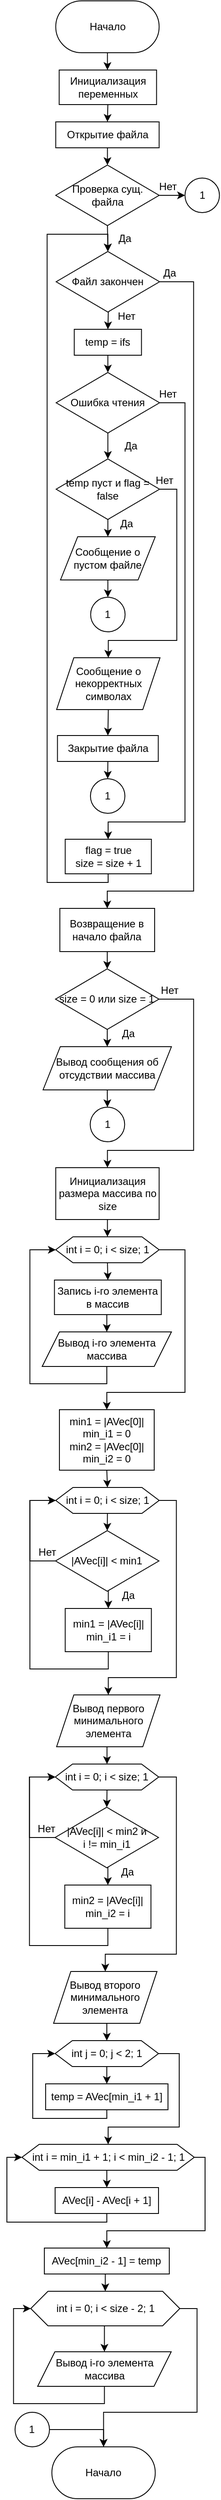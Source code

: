 <mxfile version="15.8.7" type="device"><diagram id="8P2StG2e36OxIDjnCMuH" name="Страница 1"><mxGraphModel dx="1360" dy="905" grid="1" gridSize="10" guides="1" tooltips="1" connect="1" arrows="1" fold="1" page="1" pageScale="1" pageWidth="300" pageHeight="3000" math="0" shadow="0"><root><mxCell id="0"/><mxCell id="1" parent="0"/><mxCell id="CxSaIvJOAAoxelaDRO3L-1" style="edgeStyle=orthogonalEdgeStyle;rounded=0;orthogonalLoop=1;jettySize=auto;html=1;exitX=0.5;exitY=1;exitDx=0;exitDy=0;entryX=0.5;entryY=0;entryDx=0;entryDy=0;" parent="1" source="CxSaIvJOAAoxelaDRO3L-2" edge="1"><mxGeometry relative="1" as="geometry"><mxPoint x="146.7" y="100" as="targetPoint"/></mxGeometry></mxCell><mxCell id="CxSaIvJOAAoxelaDRO3L-2" value="Начало" style="rounded=1;whiteSpace=wrap;html=1;arcSize=50;" parent="1" vertex="1"><mxGeometry x="86.7" y="20" width="120" height="60" as="geometry"/></mxCell><mxCell id="CxSaIvJOAAoxelaDRO3L-3" style="edgeStyle=orthogonalEdgeStyle;rounded=0;orthogonalLoop=1;jettySize=auto;html=1;exitX=1;exitY=0.5;exitDx=0;exitDy=0;entryX=0;entryY=0.5;entryDx=0;entryDy=0;" parent="1" source="CxSaIvJOAAoxelaDRO3L-5" target="CxSaIvJOAAoxelaDRO3L-6" edge="1"><mxGeometry relative="1" as="geometry"/></mxCell><mxCell id="CxSaIvJOAAoxelaDRO3L-4" style="edgeStyle=orthogonalEdgeStyle;rounded=0;orthogonalLoop=1;jettySize=auto;html=1;exitX=0.5;exitY=1;exitDx=0;exitDy=0;entryX=0.5;entryY=0;entryDx=0;entryDy=0;" parent="1" source="CxSaIvJOAAoxelaDRO3L-5" target="CxSaIvJOAAoxelaDRO3L-70" edge="1"><mxGeometry relative="1" as="geometry"/></mxCell><mxCell id="CxSaIvJOAAoxelaDRO3L-5" value="Проверка сущ. файла" style="rhombus;whiteSpace=wrap;html=1;strokeWidth=1;" parent="1" vertex="1"><mxGeometry x="86.7" y="210" width="120" height="70" as="geometry"/></mxCell><mxCell id="CxSaIvJOAAoxelaDRO3L-6" value="1" style="ellipse;whiteSpace=wrap;html=1;aspect=fixed;strokeWidth=1;" parent="1" vertex="1"><mxGeometry x="236.7" y="225" width="40" height="40" as="geometry"/></mxCell><mxCell id="CxSaIvJOAAoxelaDRO3L-7" value="Нет" style="text;html=1;strokeColor=none;fillColor=none;align=center;verticalAlign=middle;whiteSpace=wrap;rounded=0;" parent="1" vertex="1"><mxGeometry x="186.7" y="220" width="60" height="30" as="geometry"/></mxCell><mxCell id="CxSaIvJOAAoxelaDRO3L-8" value="Да" style="text;html=1;strokeColor=none;fillColor=none;align=center;verticalAlign=middle;whiteSpace=wrap;rounded=0;" parent="1" vertex="1"><mxGeometry x="136.7" y="280" width="60" height="30" as="geometry"/></mxCell><mxCell id="CxSaIvJOAAoxelaDRO3L-64" style="edgeStyle=orthogonalEdgeStyle;rounded=0;orthogonalLoop=1;jettySize=auto;html=1;exitX=0.5;exitY=1;exitDx=0;exitDy=0;entryX=0.5;entryY=0;entryDx=0;entryDy=0;" parent="1" source="CxSaIvJOAAoxelaDRO3L-65" target="CxSaIvJOAAoxelaDRO3L-67" edge="1"><mxGeometry relative="1" as="geometry"/></mxCell><mxCell id="CxSaIvJOAAoxelaDRO3L-65" value="&lt;span&gt;Инициализация переменных&lt;/span&gt;" style="rounded=0;whiteSpace=wrap;html=1;" parent="1" vertex="1"><mxGeometry x="90.7" y="100" width="113" height="40" as="geometry"/></mxCell><mxCell id="CxSaIvJOAAoxelaDRO3L-66" style="edgeStyle=orthogonalEdgeStyle;rounded=0;orthogonalLoop=1;jettySize=auto;html=1;exitX=0.5;exitY=1;exitDx=0;exitDy=0;entryX=0.5;entryY=0;entryDx=0;entryDy=0;" parent="1" source="CxSaIvJOAAoxelaDRO3L-67" target="CxSaIvJOAAoxelaDRO3L-5" edge="1"><mxGeometry relative="1" as="geometry"/></mxCell><mxCell id="CxSaIvJOAAoxelaDRO3L-67" value="Открытие файла" style="rounded=0;whiteSpace=wrap;html=1;" parent="1" vertex="1"><mxGeometry x="86.7" y="160" width="120" height="30" as="geometry"/></mxCell><mxCell id="CxSaIvJOAAoxelaDRO3L-68" style="edgeStyle=orthogonalEdgeStyle;rounded=0;orthogonalLoop=1;jettySize=auto;html=1;exitX=0.5;exitY=1;exitDx=0;exitDy=0;entryX=0.5;entryY=0;entryDx=0;entryDy=0;" parent="1" target="CxSaIvJOAAoxelaDRO3L-72" edge="1"><mxGeometry relative="1" as="geometry"><mxPoint x="147.7" y="380" as="sourcePoint"/></mxGeometry></mxCell><mxCell id="CxSaIvJOAAoxelaDRO3L-69" style="edgeStyle=orthogonalEdgeStyle;rounded=0;orthogonalLoop=1;jettySize=auto;html=1;exitX=1;exitY=0.5;exitDx=0;exitDy=0;entryX=0.5;entryY=0;entryDx=0;entryDy=0;" parent="1" source="CxSaIvJOAAoxelaDRO3L-70" target="CxSaIvJOAAoxelaDRO3L-93" edge="1"><mxGeometry relative="1" as="geometry"><Array as="points"><mxPoint x="246.7" y="345"/><mxPoint x="246.7" y="1050"/><mxPoint x="146.7" y="1050"/></Array></mxGeometry></mxCell><mxCell id="CxSaIvJOAAoxelaDRO3L-70" value="Файл закончен" style="rhombus;whiteSpace=wrap;html=1;" parent="1" vertex="1"><mxGeometry x="87.2" y="310" width="120" height="70" as="geometry"/></mxCell><mxCell id="CxSaIvJOAAoxelaDRO3L-71" style="edgeStyle=orthogonalEdgeStyle;rounded=0;orthogonalLoop=1;jettySize=auto;html=1;exitX=0.5;exitY=1;exitDx=0;exitDy=0;entryX=0.5;entryY=0;entryDx=0;entryDy=0;" parent="1" source="CxSaIvJOAAoxelaDRO3L-72" target="CxSaIvJOAAoxelaDRO3L-76" edge="1"><mxGeometry relative="1" as="geometry"/></mxCell><mxCell id="CxSaIvJOAAoxelaDRO3L-72" value="temp = ifs" style="rounded=0;whiteSpace=wrap;html=1;" parent="1" vertex="1"><mxGeometry x="108.2" y="400" width="78" height="30" as="geometry"/></mxCell><mxCell id="CxSaIvJOAAoxelaDRO3L-73" value="Нет" style="text;html=1;strokeColor=none;fillColor=none;align=center;verticalAlign=middle;whiteSpace=wrap;rounded=0;" parent="1" vertex="1"><mxGeometry x="139.2" y="370" width="60" height="30" as="geometry"/></mxCell><mxCell id="CxSaIvJOAAoxelaDRO3L-74" style="edgeStyle=orthogonalEdgeStyle;rounded=0;orthogonalLoop=1;jettySize=auto;html=1;exitX=0.5;exitY=1;exitDx=0;exitDy=0;entryX=0.5;entryY=0;entryDx=0;entryDy=0;" parent="1" source="CxSaIvJOAAoxelaDRO3L-76" target="CxSaIvJOAAoxelaDRO3L-79" edge="1"><mxGeometry relative="1" as="geometry"/></mxCell><mxCell id="CxSaIvJOAAoxelaDRO3L-75" style="edgeStyle=orthogonalEdgeStyle;rounded=0;orthogonalLoop=1;jettySize=auto;html=1;exitX=1;exitY=0.5;exitDx=0;exitDy=0;entryX=0.5;entryY=0;entryDx=0;entryDy=0;" parent="1" source="CxSaIvJOAAoxelaDRO3L-76" edge="1"><mxGeometry relative="1" as="geometry"><Array as="points"><mxPoint x="236.7" y="485"/><mxPoint x="236.7" y="970"/><mxPoint x="147.7" y="970"/></Array><mxPoint x="147.47" y="990.0" as="targetPoint"/></mxGeometry></mxCell><mxCell id="CxSaIvJOAAoxelaDRO3L-76" value="Ошибка чтения" style="rhombus;whiteSpace=wrap;html=1;" parent="1" vertex="1"><mxGeometry x="87.2" y="450" width="120" height="70" as="geometry"/></mxCell><mxCell id="CxSaIvJOAAoxelaDRO3L-77" style="edgeStyle=orthogonalEdgeStyle;rounded=0;orthogonalLoop=1;jettySize=auto;html=1;exitX=0.5;exitY=1;exitDx=0;exitDy=0;entryX=0.5;entryY=0;entryDx=0;entryDy=0;" parent="1" source="CxSaIvJOAAoxelaDRO3L-79" edge="1"><mxGeometry relative="1" as="geometry"><mxPoint x="147.2" y="640" as="targetPoint"/></mxGeometry></mxCell><mxCell id="CxSaIvJOAAoxelaDRO3L-78" style="edgeStyle=orthogonalEdgeStyle;rounded=0;orthogonalLoop=1;jettySize=auto;html=1;exitX=1;exitY=0.5;exitDx=0;exitDy=0;entryX=0.5;entryY=0;entryDx=0;entryDy=0;" parent="1" source="CxSaIvJOAAoxelaDRO3L-79" edge="1"><mxGeometry relative="1" as="geometry"><mxPoint x="147.7" y="780" as="targetPoint"/><Array as="points"><mxPoint x="227.2" y="585"/><mxPoint x="227.2" y="760"/><mxPoint x="147.2" y="760"/></Array></mxGeometry></mxCell><mxCell id="CxSaIvJOAAoxelaDRO3L-79" value="temp пуст и flag = false" style="rhombus;whiteSpace=wrap;html=1;" parent="1" vertex="1"><mxGeometry x="87.2" y="550" width="120" height="70" as="geometry"/></mxCell><mxCell id="CxSaIvJOAAoxelaDRO3L-80" value="Нет" style="text;html=1;strokeColor=none;fillColor=none;align=center;verticalAlign=middle;whiteSpace=wrap;rounded=0;" parent="1" vertex="1"><mxGeometry x="187.2" y="460" width="60" height="30" as="geometry"/></mxCell><mxCell id="CxSaIvJOAAoxelaDRO3L-81" style="edgeStyle=orthogonalEdgeStyle;rounded=0;orthogonalLoop=1;jettySize=auto;html=1;exitX=0.5;exitY=1;exitDx=0;exitDy=0;entryX=0.5;entryY=0;entryDx=0;entryDy=0;" parent="1" target="CxSaIvJOAAoxelaDRO3L-82" edge="1"><mxGeometry relative="1" as="geometry"><mxPoint x="147.2" y="690" as="sourcePoint"/></mxGeometry></mxCell><mxCell id="CxSaIvJOAAoxelaDRO3L-82" value="1" style="ellipse;whiteSpace=wrap;html=1;aspect=fixed;strokeWidth=1;" parent="1" vertex="1"><mxGeometry x="127.2" y="710" width="40" height="40" as="geometry"/></mxCell><mxCell id="CxSaIvJOAAoxelaDRO3L-83" value="Да" style="text;html=1;strokeColor=none;fillColor=none;align=center;verticalAlign=middle;whiteSpace=wrap;rounded=0;" parent="1" vertex="1"><mxGeometry x="139.2" y="610" width="60" height="30" as="geometry"/></mxCell><mxCell id="CxSaIvJOAAoxelaDRO3L-85" value="Нет" style="text;html=1;strokeColor=none;fillColor=none;align=center;verticalAlign=middle;whiteSpace=wrap;rounded=0;" parent="1" vertex="1"><mxGeometry x="183.2" y="560" width="60" height="30" as="geometry"/></mxCell><mxCell id="CxSaIvJOAAoxelaDRO3L-86" value="1" style="ellipse;whiteSpace=wrap;html=1;aspect=fixed;strokeWidth=1;" parent="1" vertex="1"><mxGeometry x="126.97" y="920" width="40" height="40" as="geometry"/></mxCell><mxCell id="CxSaIvJOAAoxelaDRO3L-87" value="&lt;span&gt;Сообщение о пустом файле&lt;/span&gt;" style="shape=parallelogram;perimeter=parallelogramPerimeter;whiteSpace=wrap;html=1;fixedSize=1;" parent="1" vertex="1"><mxGeometry x="92.2" y="640" width="110" height="50" as="geometry"/></mxCell><mxCell id="CxSaIvJOAAoxelaDRO3L-147" style="edgeStyle=orthogonalEdgeStyle;rounded=0;orthogonalLoop=1;jettySize=auto;html=1;exitX=0.5;exitY=1;exitDx=0;exitDy=0;entryX=0.5;entryY=0;entryDx=0;entryDy=0;" parent="1" source="CxSaIvJOAAoxelaDRO3L-88" target="CxSaIvJOAAoxelaDRO3L-146" edge="1"><mxGeometry relative="1" as="geometry"/></mxCell><mxCell id="CxSaIvJOAAoxelaDRO3L-88" value="&lt;span&gt;Сообщение о некорректных символах&lt;/span&gt;" style="shape=parallelogram;perimeter=parallelogramPerimeter;whiteSpace=wrap;html=1;fixedSize=1;" parent="1" vertex="1"><mxGeometry x="87.7" y="780" width="120" height="60" as="geometry"/></mxCell><mxCell id="CxSaIvJOAAoxelaDRO3L-89" style="edgeStyle=orthogonalEdgeStyle;rounded=0;orthogonalLoop=1;jettySize=auto;html=1;exitX=0.5;exitY=1;exitDx=0;exitDy=0;entryX=0.5;entryY=0;entryDx=0;entryDy=0;" parent="1" target="CxSaIvJOAAoxelaDRO3L-70" edge="1"><mxGeometry relative="1" as="geometry"><mxPoint x="16.7" y="275.429" as="targetPoint"/><Array as="points"><mxPoint x="147.7" y="1040"/><mxPoint x="76.7" y="1040"/><mxPoint x="76.7" y="290"/><mxPoint x="146.7" y="290"/></Array><mxPoint x="147.47" y="1020.0" as="sourcePoint"/></mxGeometry></mxCell><mxCell id="CxSaIvJOAAoxelaDRO3L-91" value="Да" style="text;html=1;strokeColor=none;fillColor=none;align=center;verticalAlign=middle;whiteSpace=wrap;rounded=0;" parent="1" vertex="1"><mxGeometry x="144.2" y="520" width="60" height="30" as="geometry"/></mxCell><mxCell id="CxSaIvJOAAoxelaDRO3L-92" style="edgeStyle=orthogonalEdgeStyle;rounded=0;orthogonalLoop=1;jettySize=auto;html=1;exitX=0.5;exitY=1;exitDx=0;exitDy=0;entryX=0.5;entryY=0;entryDx=0;entryDy=0;" parent="1" source="CxSaIvJOAAoxelaDRO3L-93" edge="1"><mxGeometry relative="1" as="geometry"><mxPoint x="146.47" y="1140" as="targetPoint"/></mxGeometry></mxCell><mxCell id="CxSaIvJOAAoxelaDRO3L-93" value="Возвращение в начало файла" style="rounded=0;whiteSpace=wrap;html=1;" parent="1" vertex="1"><mxGeometry x="91.47" y="1070" width="110" height="50" as="geometry"/></mxCell><mxCell id="CxSaIvJOAAoxelaDRO3L-94" value="Да" style="text;html=1;strokeColor=none;fillColor=none;align=center;verticalAlign=middle;whiteSpace=wrap;rounded=0;" parent="1" vertex="1"><mxGeometry x="188.7" y="320" width="60" height="30" as="geometry"/></mxCell><mxCell id="CxSaIvJOAAoxelaDRO3L-148" style="edgeStyle=orthogonalEdgeStyle;rounded=0;orthogonalLoop=1;jettySize=auto;html=1;exitX=0.5;exitY=1;exitDx=0;exitDy=0;entryX=0.5;entryY=0;entryDx=0;entryDy=0;" parent="1" source="CxSaIvJOAAoxelaDRO3L-146" target="CxSaIvJOAAoxelaDRO3L-86" edge="1"><mxGeometry relative="1" as="geometry"/></mxCell><mxCell id="CxSaIvJOAAoxelaDRO3L-146" value="Закрытие файла" style="rounded=0;whiteSpace=wrap;html=1;" parent="1" vertex="1"><mxGeometry x="88.7" y="870" width="117" height="30" as="geometry"/></mxCell><mxCell id="CxSaIvJOAAoxelaDRO3L-149" value="flag = true&lt;br&gt;size = size + 1" style="rounded=0;whiteSpace=wrap;html=1;" parent="1" vertex="1"><mxGeometry x="97.7" y="990" width="100" height="40" as="geometry"/></mxCell><mxCell id="CxSaIvJOAAoxelaDRO3L-153" style="edgeStyle=orthogonalEdgeStyle;rounded=0;orthogonalLoop=1;jettySize=auto;html=1;exitX=0.5;exitY=1;exitDx=0;exitDy=0;entryX=0.5;entryY=0;entryDx=0;entryDy=0;" parent="1" source="CxSaIvJOAAoxelaDRO3L-151" target="CxSaIvJOAAoxelaDRO3L-152" edge="1"><mxGeometry relative="1" as="geometry"/></mxCell><mxCell id="CxSaIvJOAAoxelaDRO3L-158" style="edgeStyle=orthogonalEdgeStyle;rounded=0;orthogonalLoop=1;jettySize=auto;html=1;exitX=1;exitY=0.5;exitDx=0;exitDy=0;entryX=0.5;entryY=0;entryDx=0;entryDy=0;" parent="1" source="CxSaIvJOAAoxelaDRO3L-151" target="CxSaIvJOAAoxelaDRO3L-157" edge="1"><mxGeometry relative="1" as="geometry"><Array as="points"><mxPoint x="246.7" y="1175"/><mxPoint x="246.7" y="1350"/><mxPoint x="146.7" y="1350"/></Array></mxGeometry></mxCell><mxCell id="CxSaIvJOAAoxelaDRO3L-151" value="size = 0 или size = 1" style="rhombus;whiteSpace=wrap;html=1;" parent="1" vertex="1"><mxGeometry x="86.47" y="1140" width="120" height="70" as="geometry"/></mxCell><mxCell id="CxSaIvJOAAoxelaDRO3L-155" style="edgeStyle=orthogonalEdgeStyle;rounded=0;orthogonalLoop=1;jettySize=auto;html=1;exitX=0.5;exitY=1;exitDx=0;exitDy=0;entryX=0.5;entryY=0;entryDx=0;entryDy=0;" parent="1" source="CxSaIvJOAAoxelaDRO3L-152" target="CxSaIvJOAAoxelaDRO3L-154" edge="1"><mxGeometry relative="1" as="geometry"/></mxCell><mxCell id="CxSaIvJOAAoxelaDRO3L-152" value="Вывод сообщения об отсудствии массива" style="shape=parallelogram;perimeter=parallelogramPerimeter;whiteSpace=wrap;html=1;fixedSize=1;" parent="1" vertex="1"><mxGeometry x="71.97" y="1230" width="149" height="50" as="geometry"/></mxCell><mxCell id="CxSaIvJOAAoxelaDRO3L-154" value="1" style="ellipse;whiteSpace=wrap;html=1;aspect=fixed;strokeWidth=1;" parent="1" vertex="1"><mxGeometry x="126.7" y="1300" width="40" height="40" as="geometry"/></mxCell><mxCell id="CxSaIvJOAAoxelaDRO3L-156" value="Да" style="text;html=1;strokeColor=none;fillColor=none;align=center;verticalAlign=middle;whiteSpace=wrap;rounded=0;" parent="1" vertex="1"><mxGeometry x="141.47" y="1200" width="60" height="30" as="geometry"/></mxCell><mxCell id="CxSaIvJOAAoxelaDRO3L-162" style="edgeStyle=orthogonalEdgeStyle;rounded=0;orthogonalLoop=1;jettySize=auto;html=1;exitX=0.5;exitY=1;exitDx=0;exitDy=0;entryX=0.5;entryY=0;entryDx=0;entryDy=0;" parent="1" source="CxSaIvJOAAoxelaDRO3L-157" target="CxSaIvJOAAoxelaDRO3L-160" edge="1"><mxGeometry relative="1" as="geometry"/></mxCell><mxCell id="CxSaIvJOAAoxelaDRO3L-157" value="Инициализация размера массива по size" style="rounded=0;whiteSpace=wrap;html=1;" parent="1" vertex="1"><mxGeometry x="86.7" y="1370" width="120" height="60" as="geometry"/></mxCell><mxCell id="CxSaIvJOAAoxelaDRO3L-159" value="Нет" style="text;html=1;strokeColor=none;fillColor=none;align=center;verticalAlign=middle;whiteSpace=wrap;rounded=0;" parent="1" vertex="1"><mxGeometry x="188.7" y="1150" width="60" height="30" as="geometry"/></mxCell><mxCell id="CxSaIvJOAAoxelaDRO3L-163" style="edgeStyle=orthogonalEdgeStyle;rounded=0;orthogonalLoop=1;jettySize=auto;html=1;exitX=0.5;exitY=1;exitDx=0;exitDy=0;entryX=0.5;entryY=0;entryDx=0;entryDy=0;" parent="1" source="CxSaIvJOAAoxelaDRO3L-160" target="CxSaIvJOAAoxelaDRO3L-161" edge="1"><mxGeometry relative="1" as="geometry"/></mxCell><mxCell id="CxSaIvJOAAoxelaDRO3L-168" style="edgeStyle=orthogonalEdgeStyle;rounded=0;orthogonalLoop=1;jettySize=auto;html=1;exitX=1;exitY=0.5;exitDx=0;exitDy=0;entryX=0.5;entryY=0;entryDx=0;entryDy=0;" parent="1" source="CxSaIvJOAAoxelaDRO3L-160" target="CxSaIvJOAAoxelaDRO3L-167" edge="1"><mxGeometry relative="1" as="geometry"><Array as="points"><mxPoint x="236.7" y="1465"/><mxPoint x="236.7" y="1630"/><mxPoint x="145.7" y="1630"/></Array></mxGeometry></mxCell><mxCell id="CxSaIvJOAAoxelaDRO3L-160" value="int i = 0; i &amp;lt; size; 1" style="shape=hexagon;perimeter=hexagonPerimeter2;whiteSpace=wrap;html=1;fixedSize=1;" parent="1" vertex="1"><mxGeometry x="86.7" y="1450" width="120" height="30" as="geometry"/></mxCell><mxCell id="CxSaIvJOAAoxelaDRO3L-165" style="edgeStyle=orthogonalEdgeStyle;rounded=0;orthogonalLoop=1;jettySize=auto;html=1;exitX=0.5;exitY=1;exitDx=0;exitDy=0;entryX=0.5;entryY=0;entryDx=0;entryDy=0;" parent="1" source="CxSaIvJOAAoxelaDRO3L-161" target="CxSaIvJOAAoxelaDRO3L-164" edge="1"><mxGeometry relative="1" as="geometry"/></mxCell><mxCell id="CxSaIvJOAAoxelaDRO3L-161" value="Запись i-го элемента в массив" style="rounded=0;whiteSpace=wrap;html=1;" parent="1" vertex="1"><mxGeometry x="85.2" y="1500" width="124" height="40" as="geometry"/></mxCell><mxCell id="CxSaIvJOAAoxelaDRO3L-166" style="edgeStyle=orthogonalEdgeStyle;rounded=0;orthogonalLoop=1;jettySize=auto;html=1;exitX=0.5;exitY=1;exitDx=0;exitDy=0;entryX=0;entryY=0.5;entryDx=0;entryDy=0;" parent="1" source="CxSaIvJOAAoxelaDRO3L-164" target="CxSaIvJOAAoxelaDRO3L-160" edge="1"><mxGeometry relative="1" as="geometry"><Array as="points"><mxPoint x="145.7" y="1620"/><mxPoint x="56.7" y="1620"/><mxPoint x="56.7" y="1465"/></Array></mxGeometry></mxCell><mxCell id="CxSaIvJOAAoxelaDRO3L-164" value="Вывод i-го элемента массива" style="shape=parallelogram;perimeter=parallelogramPerimeter;whiteSpace=wrap;html=1;fixedSize=1;" parent="1" vertex="1"><mxGeometry x="70.97" y="1560" width="150" height="40" as="geometry"/></mxCell><mxCell id="CxSaIvJOAAoxelaDRO3L-170" style="edgeStyle=orthogonalEdgeStyle;rounded=0;orthogonalLoop=1;jettySize=auto;html=1;exitX=0.5;exitY=1;exitDx=0;exitDy=0;entryX=0.5;entryY=0;entryDx=0;entryDy=0;" parent="1" source="CxSaIvJOAAoxelaDRO3L-167" target="CxSaIvJOAAoxelaDRO3L-169" edge="1"><mxGeometry relative="1" as="geometry"/></mxCell><mxCell id="CxSaIvJOAAoxelaDRO3L-167" value="&lt;div&gt;min1 = |AVec[0]|&lt;/div&gt;&lt;div&gt;&lt;span&gt;min_i1 = 0&lt;/span&gt;&lt;/div&gt;&lt;div&gt;&lt;span&gt;min2 = |AVec[0]|&lt;/span&gt;&lt;/div&gt;&lt;div&gt;&lt;span&gt;min_i2 = 0&lt;/span&gt;&lt;/div&gt;" style="rounded=0;whiteSpace=wrap;html=1;" parent="1" vertex="1"><mxGeometry x="90.97" y="1650" width="110" height="70" as="geometry"/></mxCell><mxCell id="CxSaIvJOAAoxelaDRO3L-173" style="edgeStyle=orthogonalEdgeStyle;rounded=0;orthogonalLoop=1;jettySize=auto;html=1;exitX=0.5;exitY=1;exitDx=0;exitDy=0;entryX=0.5;entryY=0;entryDx=0;entryDy=0;" parent="1" source="CxSaIvJOAAoxelaDRO3L-169" target="CxSaIvJOAAoxelaDRO3L-172" edge="1"><mxGeometry relative="1" as="geometry"/></mxCell><mxCell id="CxSaIvJOAAoxelaDRO3L-199" style="edgeStyle=orthogonalEdgeStyle;rounded=0;orthogonalLoop=1;jettySize=auto;html=1;exitX=1;exitY=0.5;exitDx=0;exitDy=0;entryX=0.5;entryY=0;entryDx=0;entryDy=0;" parent="1" source="CxSaIvJOAAoxelaDRO3L-169" target="CxSaIvJOAAoxelaDRO3L-198" edge="1"><mxGeometry relative="1" as="geometry"><Array as="points"><mxPoint x="226.7" y="1755"/><mxPoint x="226.7" y="1960"/><mxPoint x="147.7" y="1960"/></Array></mxGeometry></mxCell><mxCell id="CxSaIvJOAAoxelaDRO3L-169" value="int i = 0; i &amp;lt; size; 1" style="shape=hexagon;perimeter=hexagonPerimeter2;whiteSpace=wrap;html=1;fixedSize=1;" parent="1" vertex="1"><mxGeometry x="86.7" y="1740" width="120" height="30" as="geometry"/></mxCell><mxCell id="CxSaIvJOAAoxelaDRO3L-175" style="edgeStyle=orthogonalEdgeStyle;rounded=0;orthogonalLoop=1;jettySize=auto;html=1;exitX=0.5;exitY=1;exitDx=0;exitDy=0;entryX=0.5;entryY=0;entryDx=0;entryDy=0;" parent="1" source="CxSaIvJOAAoxelaDRO3L-172" target="CxSaIvJOAAoxelaDRO3L-174" edge="1"><mxGeometry relative="1" as="geometry"/></mxCell><mxCell id="CxSaIvJOAAoxelaDRO3L-178" style="edgeStyle=orthogonalEdgeStyle;rounded=0;orthogonalLoop=1;jettySize=auto;html=1;exitX=0;exitY=0.5;exitDx=0;exitDy=0;entryX=0;entryY=0.5;entryDx=0;entryDy=0;" parent="1" source="CxSaIvJOAAoxelaDRO3L-172" target="CxSaIvJOAAoxelaDRO3L-169" edge="1"><mxGeometry relative="1" as="geometry"><Array as="points"><mxPoint x="56.7" y="1825"/><mxPoint x="56.7" y="1755"/></Array></mxGeometry></mxCell><mxCell id="CxSaIvJOAAoxelaDRO3L-172" value="|AVec[i]| &amp;lt; min1" style="rhombus;whiteSpace=wrap;html=1;" parent="1" vertex="1"><mxGeometry x="86.47" y="1790" width="120" height="70" as="geometry"/></mxCell><mxCell id="CxSaIvJOAAoxelaDRO3L-177" style="edgeStyle=orthogonalEdgeStyle;rounded=0;orthogonalLoop=1;jettySize=auto;html=1;exitX=0.5;exitY=1;exitDx=0;exitDy=0;entryX=0;entryY=0.5;entryDx=0;entryDy=0;" parent="1" source="CxSaIvJOAAoxelaDRO3L-174" target="CxSaIvJOAAoxelaDRO3L-169" edge="1"><mxGeometry relative="1" as="geometry"><Array as="points"><mxPoint x="147.7" y="1950"/><mxPoint x="56.7" y="1950"/><mxPoint x="56.7" y="1755"/></Array></mxGeometry></mxCell><mxCell id="CxSaIvJOAAoxelaDRO3L-174" value="&lt;div&gt;min1 = |AVec[i]|&lt;/div&gt;&lt;div&gt;&lt;span&gt;min_i1 = i&lt;/span&gt;&lt;/div&gt;" style="rounded=0;whiteSpace=wrap;html=1;" parent="1" vertex="1"><mxGeometry x="97.7" y="1880" width="100" height="50" as="geometry"/></mxCell><mxCell id="CxSaIvJOAAoxelaDRO3L-179" value="Нет" style="text;html=1;strokeColor=none;fillColor=none;align=center;verticalAlign=middle;whiteSpace=wrap;rounded=0;" parent="1" vertex="1"><mxGeometry x="46.7" y="1800" width="60" height="30" as="geometry"/></mxCell><mxCell id="CxSaIvJOAAoxelaDRO3L-180" value="Да" style="text;html=1;strokeColor=none;fillColor=none;align=center;verticalAlign=middle;whiteSpace=wrap;rounded=0;" parent="1" vertex="1"><mxGeometry x="140.97" y="1850" width="60" height="30" as="geometry"/></mxCell><mxCell id="CxSaIvJOAAoxelaDRO3L-181" style="edgeStyle=orthogonalEdgeStyle;rounded=0;orthogonalLoop=1;jettySize=auto;html=1;exitX=0.5;exitY=1;exitDx=0;exitDy=0;entryX=0.5;entryY=0;entryDx=0;entryDy=0;" parent="1" source="CxSaIvJOAAoxelaDRO3L-182" target="CxSaIvJOAAoxelaDRO3L-185" edge="1"><mxGeometry relative="1" as="geometry"/></mxCell><mxCell id="CxSaIvJOAAoxelaDRO3L-202" style="edgeStyle=orthogonalEdgeStyle;rounded=0;orthogonalLoop=1;jettySize=auto;html=1;exitX=1;exitY=0.5;exitDx=0;exitDy=0;entryX=0.5;entryY=0;entryDx=0;entryDy=0;" parent="1" source="CxSaIvJOAAoxelaDRO3L-182" target="CxSaIvJOAAoxelaDRO3L-201" edge="1"><mxGeometry relative="1" as="geometry"><Array as="points"><mxPoint x="226.7" y="2075"/><mxPoint x="226.7" y="2280"/><mxPoint x="144.7" y="2280"/></Array></mxGeometry></mxCell><mxCell id="CxSaIvJOAAoxelaDRO3L-182" value="int i = 0; i &amp;lt; size; 1" style="shape=hexagon;perimeter=hexagonPerimeter2;whiteSpace=wrap;html=1;fixedSize=1;" parent="1" vertex="1"><mxGeometry x="86.2" y="2060" width="120" height="30" as="geometry"/></mxCell><mxCell id="CxSaIvJOAAoxelaDRO3L-183" style="edgeStyle=orthogonalEdgeStyle;rounded=0;orthogonalLoop=1;jettySize=auto;html=1;exitX=0.5;exitY=1;exitDx=0;exitDy=0;entryX=0.5;entryY=0;entryDx=0;entryDy=0;" parent="1" source="CxSaIvJOAAoxelaDRO3L-185" target="CxSaIvJOAAoxelaDRO3L-187" edge="1"><mxGeometry relative="1" as="geometry"/></mxCell><mxCell id="CxSaIvJOAAoxelaDRO3L-184" style="edgeStyle=orthogonalEdgeStyle;rounded=0;orthogonalLoop=1;jettySize=auto;html=1;exitX=0;exitY=0.5;exitDx=0;exitDy=0;entryX=0;entryY=0.5;entryDx=0;entryDy=0;" parent="1" source="CxSaIvJOAAoxelaDRO3L-185" target="CxSaIvJOAAoxelaDRO3L-182" edge="1"><mxGeometry relative="1" as="geometry"><Array as="points"><mxPoint x="56.2" y="2145"/><mxPoint x="56.2" y="2075"/></Array></mxGeometry></mxCell><mxCell id="CxSaIvJOAAoxelaDRO3L-185" value="|AVec[i]| &amp;lt; min2 и&lt;br&gt;i != min_i1" style="rhombus;whiteSpace=wrap;html=1;" parent="1" vertex="1"><mxGeometry x="85.97" y="2110" width="120" height="70" as="geometry"/></mxCell><mxCell id="CxSaIvJOAAoxelaDRO3L-186" style="edgeStyle=orthogonalEdgeStyle;rounded=0;orthogonalLoop=1;jettySize=auto;html=1;exitX=0.5;exitY=1;exitDx=0;exitDy=0;entryX=0;entryY=0.5;entryDx=0;entryDy=0;" parent="1" source="CxSaIvJOAAoxelaDRO3L-187" target="CxSaIvJOAAoxelaDRO3L-182" edge="1"><mxGeometry relative="1" as="geometry"><Array as="points"><mxPoint x="147.2" y="2270"/><mxPoint x="56.2" y="2270"/><mxPoint x="56.2" y="2075"/></Array></mxGeometry></mxCell><mxCell id="CxSaIvJOAAoxelaDRO3L-187" value="&lt;div&gt;min2 = |AVec[i]|&lt;/div&gt;&lt;div&gt;&lt;span&gt;min_i2 = i&lt;/span&gt;&lt;/div&gt;" style="rounded=0;whiteSpace=wrap;html=1;" parent="1" vertex="1"><mxGeometry x="97.2" y="2200" width="100" height="50" as="geometry"/></mxCell><mxCell id="CxSaIvJOAAoxelaDRO3L-188" value="Нет" style="text;html=1;strokeColor=none;fillColor=none;align=center;verticalAlign=middle;whiteSpace=wrap;rounded=0;" parent="1" vertex="1"><mxGeometry x="46.2" y="2120" width="60" height="30" as="geometry"/></mxCell><mxCell id="CxSaIvJOAAoxelaDRO3L-189" value="Да" style="text;html=1;strokeColor=none;fillColor=none;align=center;verticalAlign=middle;whiteSpace=wrap;rounded=0;" parent="1" vertex="1"><mxGeometry x="140.47" y="2170" width="60" height="30" as="geometry"/></mxCell><mxCell id="CxSaIvJOAAoxelaDRO3L-200" style="edgeStyle=orthogonalEdgeStyle;rounded=0;orthogonalLoop=1;jettySize=auto;html=1;exitX=0.5;exitY=1;exitDx=0;exitDy=0;entryX=0.5;entryY=0;entryDx=0;entryDy=0;" parent="1" source="CxSaIvJOAAoxelaDRO3L-198" target="CxSaIvJOAAoxelaDRO3L-182" edge="1"><mxGeometry relative="1" as="geometry"/></mxCell><mxCell id="CxSaIvJOAAoxelaDRO3L-198" value="Вывод первого минимального элемента" style="shape=parallelogram;perimeter=parallelogramPerimeter;whiteSpace=wrap;html=1;fixedSize=1;" parent="1" vertex="1"><mxGeometry x="87.7" y="1980" width="120" height="60" as="geometry"/></mxCell><mxCell id="a4aNZBdOpsdERgF9vzv1-2" style="edgeStyle=orthogonalEdgeStyle;rounded=0;orthogonalLoop=1;jettySize=auto;html=1;exitX=0.5;exitY=1;exitDx=0;exitDy=0;entryX=0.5;entryY=0;entryDx=0;entryDy=0;" edge="1" parent="1" source="CxSaIvJOAAoxelaDRO3L-201" target="a4aNZBdOpsdERgF9vzv1-1"><mxGeometry relative="1" as="geometry"/></mxCell><mxCell id="CxSaIvJOAAoxelaDRO3L-201" value="Вывод второго минимального элемента" style="shape=parallelogram;perimeter=parallelogramPerimeter;whiteSpace=wrap;html=1;fixedSize=1;" parent="1" vertex="1"><mxGeometry x="84.2" y="2300" width="120" height="60" as="geometry"/></mxCell><mxCell id="CxSaIvJOAAoxelaDRO3L-212" style="edgeStyle=orthogonalEdgeStyle;rounded=0;orthogonalLoop=1;jettySize=auto;html=1;exitX=0.5;exitY=1;exitDx=0;exitDy=0;entryX=0.5;entryY=0;entryDx=0;entryDy=0;" parent="1" source="CxSaIvJOAAoxelaDRO3L-209" target="CxSaIvJOAAoxelaDRO3L-211" edge="1"><mxGeometry relative="1" as="geometry"/></mxCell><mxCell id="CxSaIvJOAAoxelaDRO3L-216" style="edgeStyle=orthogonalEdgeStyle;rounded=0;orthogonalLoop=1;jettySize=auto;html=1;exitX=1;exitY=0.5;exitDx=0;exitDy=0;entryX=0.5;entryY=0;entryDx=0;entryDy=0;" parent="1" source="CxSaIvJOAAoxelaDRO3L-209" target="CxSaIvJOAAoxelaDRO3L-214" edge="1"><mxGeometry relative="1" as="geometry"><Array as="points"><mxPoint x="250.7" y="2690"/><mxPoint x="250.7" y="2810"/><mxPoint x="142.7" y="2810"/></Array></mxGeometry></mxCell><mxCell id="CxSaIvJOAAoxelaDRO3L-209" value="int i = 0; i &amp;lt; size - 2; 1" style="shape=hexagon;perimeter=hexagonPerimeter2;whiteSpace=wrap;html=1;fixedSize=1;" parent="1" vertex="1"><mxGeometry x="57.7" y="2670" width="173" height="40" as="geometry"/></mxCell><mxCell id="CxSaIvJOAAoxelaDRO3L-213" style="edgeStyle=orthogonalEdgeStyle;rounded=0;orthogonalLoop=1;jettySize=auto;html=1;exitX=0.5;exitY=1;exitDx=0;exitDy=0;entryX=0;entryY=0.5;entryDx=0;entryDy=0;" parent="1" source="CxSaIvJOAAoxelaDRO3L-211" target="CxSaIvJOAAoxelaDRO3L-209" edge="1"><mxGeometry relative="1" as="geometry"><Array as="points"><mxPoint x="143.7" y="2800"/><mxPoint x="37.7" y="2800"/><mxPoint x="37.7" y="2690"/></Array></mxGeometry></mxCell><mxCell id="CxSaIvJOAAoxelaDRO3L-211" value="Вывод i-го элемента массива" style="shape=parallelogram;perimeter=parallelogramPerimeter;whiteSpace=wrap;html=1;fixedSize=1;" parent="1" vertex="1"><mxGeometry x="65.7" y="2740" width="155" height="40" as="geometry"/></mxCell><mxCell id="CxSaIvJOAAoxelaDRO3L-214" value="Начало" style="rounded=1;whiteSpace=wrap;html=1;arcSize=50;" parent="1" vertex="1"><mxGeometry x="82.2" y="2850" width="120" height="60" as="geometry"/></mxCell><mxCell id="CxSaIvJOAAoxelaDRO3L-218" style="edgeStyle=orthogonalEdgeStyle;rounded=0;orthogonalLoop=1;jettySize=auto;html=1;exitX=1;exitY=0.5;exitDx=0;exitDy=0;entryX=0.5;entryY=0;entryDx=0;entryDy=0;" parent="1" source="CxSaIvJOAAoxelaDRO3L-215" target="CxSaIvJOAAoxelaDRO3L-214" edge="1"><mxGeometry relative="1" as="geometry"/></mxCell><mxCell id="CxSaIvJOAAoxelaDRO3L-215" value="1" style="ellipse;whiteSpace=wrap;html=1;aspect=fixed;strokeWidth=1;" parent="1" vertex="1"><mxGeometry x="39.45" y="2810" width="40" height="40" as="geometry"/></mxCell><mxCell id="a4aNZBdOpsdERgF9vzv1-5" style="edgeStyle=orthogonalEdgeStyle;rounded=0;orthogonalLoop=1;jettySize=auto;html=1;exitX=0.5;exitY=1;exitDx=0;exitDy=0;entryX=0.5;entryY=0;entryDx=0;entryDy=0;" edge="1" parent="1" source="a4aNZBdOpsdERgF9vzv1-1" target="a4aNZBdOpsdERgF9vzv1-3"><mxGeometry relative="1" as="geometry"/></mxCell><mxCell id="a4aNZBdOpsdERgF9vzv1-7" style="edgeStyle=orthogonalEdgeStyle;rounded=0;orthogonalLoop=1;jettySize=auto;html=1;exitX=1;exitY=0.5;exitDx=0;exitDy=0;entryX=0.5;entryY=0;entryDx=0;entryDy=0;" edge="1" parent="1" source="a4aNZBdOpsdERgF9vzv1-1" target="a4aNZBdOpsdERgF9vzv1-4"><mxGeometry relative="1" as="geometry"><Array as="points"><mxPoint x="230" y="2395"/><mxPoint x="230" y="2480"/><mxPoint x="147" y="2480"/></Array></mxGeometry></mxCell><mxCell id="a4aNZBdOpsdERgF9vzv1-1" value="int j = 0; j &amp;lt; 2; 1" style="shape=hexagon;perimeter=hexagonPerimeter2;whiteSpace=wrap;html=1;fixedSize=1;" vertex="1" parent="1"><mxGeometry x="85.97" y="2380" width="120" height="30" as="geometry"/></mxCell><mxCell id="a4aNZBdOpsdERgF9vzv1-6" style="edgeStyle=orthogonalEdgeStyle;rounded=0;orthogonalLoop=1;jettySize=auto;html=1;exitX=0.5;exitY=1;exitDx=0;exitDy=0;entryX=0;entryY=0.5;entryDx=0;entryDy=0;" edge="1" parent="1" source="a4aNZBdOpsdERgF9vzv1-3" target="a4aNZBdOpsdERgF9vzv1-1"><mxGeometry relative="1" as="geometry"><Array as="points"><mxPoint x="146" y="2470"/><mxPoint x="60" y="2470"/><mxPoint x="60" y="2395"/></Array></mxGeometry></mxCell><mxCell id="a4aNZBdOpsdERgF9vzv1-3" value="temp = AVec[min_i1 + 1]" style="rounded=0;whiteSpace=wrap;html=1;" vertex="1" parent="1"><mxGeometry x="74.97" y="2430" width="142" height="30" as="geometry"/></mxCell><mxCell id="a4aNZBdOpsdERgF9vzv1-9" style="edgeStyle=orthogonalEdgeStyle;rounded=0;orthogonalLoop=1;jettySize=auto;html=1;exitX=0.5;exitY=1;exitDx=0;exitDy=0;entryX=0.5;entryY=0;entryDx=0;entryDy=0;" edge="1" parent="1" source="a4aNZBdOpsdERgF9vzv1-4" target="a4aNZBdOpsdERgF9vzv1-8"><mxGeometry relative="1" as="geometry"/></mxCell><mxCell id="a4aNZBdOpsdERgF9vzv1-12" style="edgeStyle=orthogonalEdgeStyle;rounded=0;orthogonalLoop=1;jettySize=auto;html=1;exitX=1;exitY=0.5;exitDx=0;exitDy=0;entryX=0.5;entryY=0;entryDx=0;entryDy=0;" edge="1" parent="1" source="a4aNZBdOpsdERgF9vzv1-4" target="a4aNZBdOpsdERgF9vzv1-11"><mxGeometry relative="1" as="geometry"><Array as="points"><mxPoint x="260" y="2515"/><mxPoint x="260" y="2600"/><mxPoint x="146" y="2600"/></Array></mxGeometry></mxCell><mxCell id="a4aNZBdOpsdERgF9vzv1-4" value="int i = min_i1 + 1; i &amp;lt; min_i2 - 1; 1" style="shape=hexagon;perimeter=hexagonPerimeter2;whiteSpace=wrap;html=1;fixedSize=1;" vertex="1" parent="1"><mxGeometry x="47.5" y="2500" width="200" height="30" as="geometry"/></mxCell><mxCell id="a4aNZBdOpsdERgF9vzv1-10" style="edgeStyle=orthogonalEdgeStyle;rounded=0;orthogonalLoop=1;jettySize=auto;html=1;exitX=0.5;exitY=1;exitDx=0;exitDy=0;entryX=0;entryY=0.5;entryDx=0;entryDy=0;" edge="1" parent="1" source="a4aNZBdOpsdERgF9vzv1-8" target="a4aNZBdOpsdERgF9vzv1-4"><mxGeometry relative="1" as="geometry"><Array as="points"><mxPoint x="146" y="2590"/><mxPoint x="30" y="2590"/><mxPoint x="30" y="2515"/></Array></mxGeometry></mxCell><mxCell id="a4aNZBdOpsdERgF9vzv1-8" value="AVec[i] - AVec[i + 1]" style="rounded=0;whiteSpace=wrap;html=1;" vertex="1" parent="1"><mxGeometry x="85.97" y="2550" width="120" height="30" as="geometry"/></mxCell><mxCell id="a4aNZBdOpsdERgF9vzv1-13" style="edgeStyle=orthogonalEdgeStyle;rounded=0;orthogonalLoop=1;jettySize=auto;html=1;exitX=0.5;exitY=1;exitDx=0;exitDy=0;entryX=0.5;entryY=0;entryDx=0;entryDy=0;" edge="1" parent="1" source="a4aNZBdOpsdERgF9vzv1-11" target="CxSaIvJOAAoxelaDRO3L-209"><mxGeometry relative="1" as="geometry"/></mxCell><mxCell id="a4aNZBdOpsdERgF9vzv1-11" value="AVec[min_i2 - 1] = temp" style="rounded=0;whiteSpace=wrap;html=1;" vertex="1" parent="1"><mxGeometry x="73.47" y="2620" width="145" height="30" as="geometry"/></mxCell></root></mxGraphModel></diagram></mxfile>